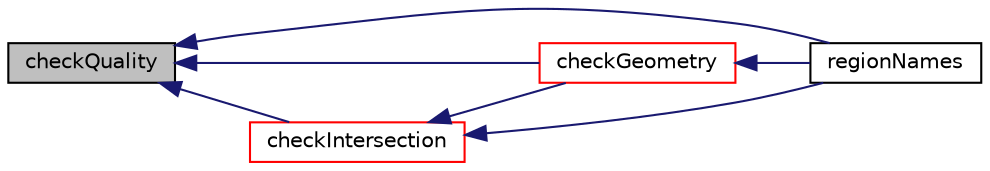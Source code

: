 digraph "checkQuality"
{
  bgcolor="transparent";
  edge [fontname="Helvetica",fontsize="10",labelfontname="Helvetica",labelfontsize="10"];
  node [fontname="Helvetica",fontsize="10",shape=record];
  rankdir="LR";
  Node1 [label="checkQuality",height=0.2,width=0.4,color="black", fillcolor="grey75", style="filled", fontcolor="black"];
  Node1 -> Node2 [dir="back",color="midnightblue",fontsize="10",style="solid",fontname="Helvetica"];
  Node2 [label="checkGeometry",height=0.2,width=0.4,color="red",URL="$a02265.html#a4451def870f1a9f4dee5b7d3ccc20198",tooltip="All geometric checks. Return number of failed checks. "];
  Node2 -> Node3 [dir="back",color="midnightblue",fontsize="10",style="solid",fontname="Helvetica"];
  Node3 [label="regionNames",height=0.2,width=0.4,color="black",URL="$a02265.html#a0dc1c3a7eab469ca542770f4dce82bee"];
  Node1 -> Node4 [dir="back",color="midnightblue",fontsize="10",style="solid",fontname="Helvetica"];
  Node4 [label="checkIntersection",height=0.2,width=0.4,color="red",URL="$a02265.html#a3c12c8cf462e900ac8c4fdb541feb09c",tooltip="Do surfaces self-intersect or intersect others. "];
  Node4 -> Node2 [dir="back",color="midnightblue",fontsize="10",style="solid",fontname="Helvetica"];
  Node4 -> Node3 [dir="back",color="midnightblue",fontsize="10",style="solid",fontname="Helvetica"];
  Node1 -> Node3 [dir="back",color="midnightblue",fontsize="10",style="solid",fontname="Helvetica"];
}
